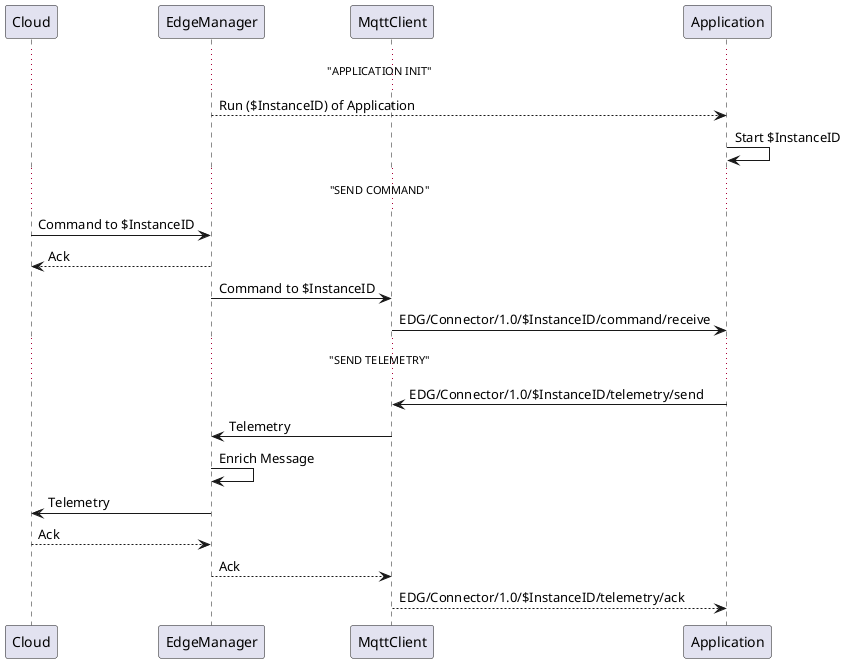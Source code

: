 @startuml

participant Cloud order 10
participant EdgeManager order 20
participant MqttClient order 30
participant Application order 40

... "APPLICATION INIT" ...
EdgeManager --> Application: Run ($InstanceID) of Application
Application -> Application: Start $InstanceID

... "SEND COMMAND" ...
Cloud -> EdgeManager: Command to $InstanceID
Cloud <-- EdgeManager: Ack
EdgeManager -> MqttClient: Command to $InstanceID
MqttClient -> Application: EDG/Connector/1.0/$InstanceID/command/receive

... "SEND TELEMETRY" ...
MqttClient <- Application: EDG/Connector/1.0/$InstanceID/telemetry/send
MqttClient -> EdgeManager: Telemetry
EdgeManager -> EdgeManager: Enrich Message
EdgeManager -> Cloud: Telemetry
Cloud --> EdgeManager: Ack
EdgeManager --> MqttClient: Ack
Application <-- MqttClient: EDG/Connector/1.0/$InstanceID/telemetry/ack

@enduml
